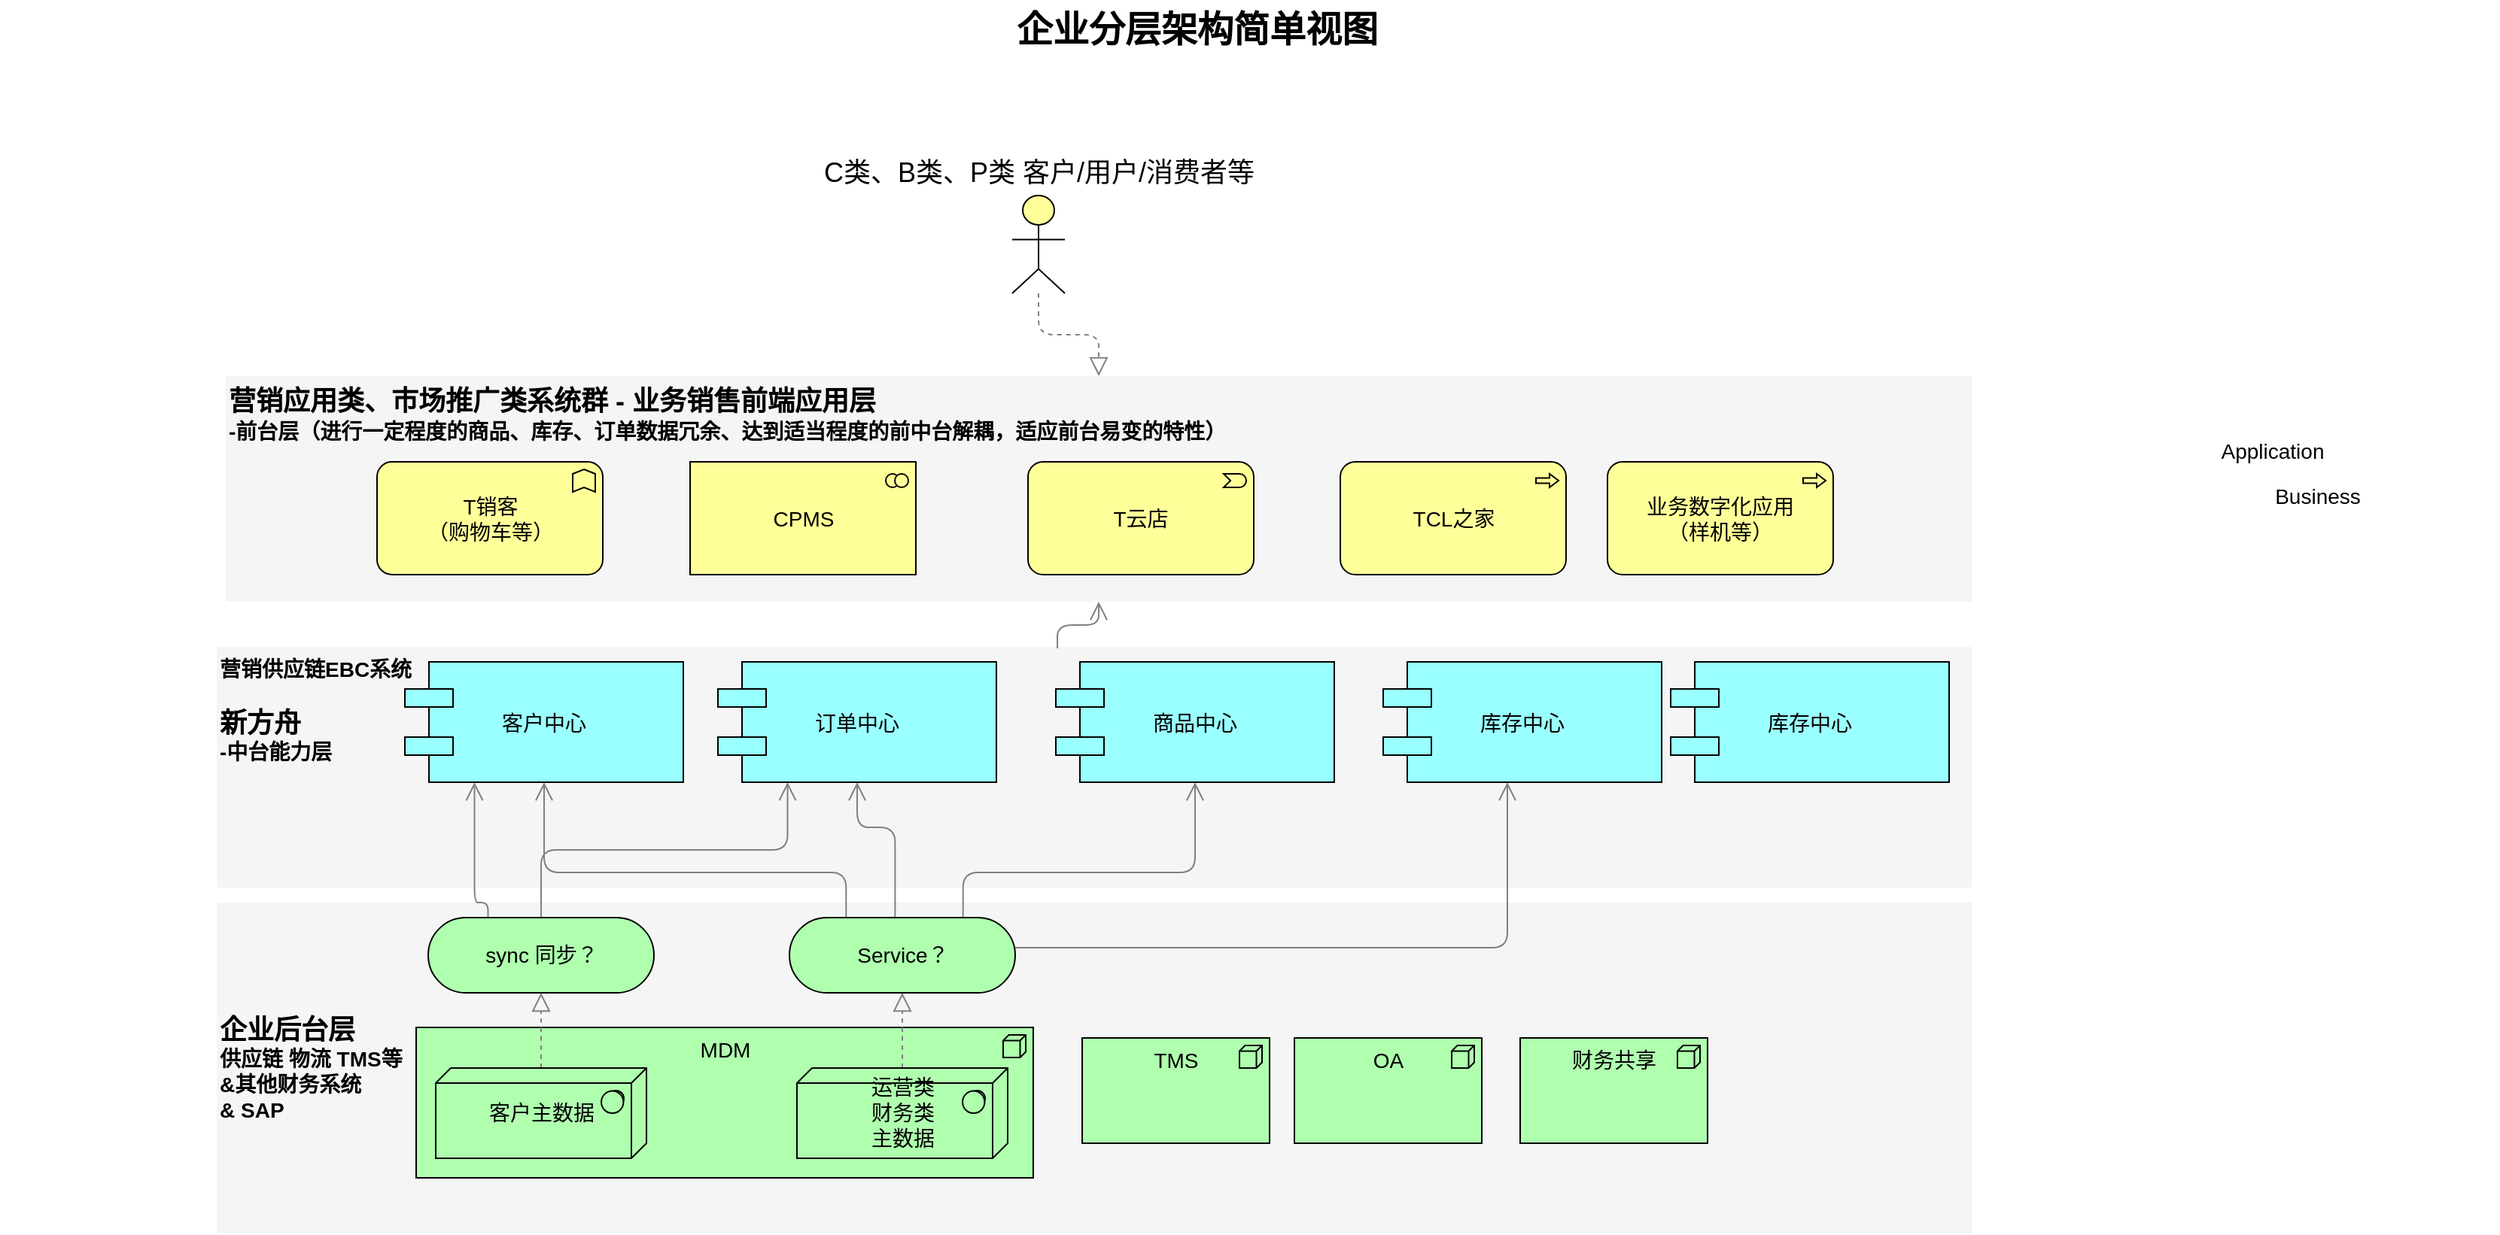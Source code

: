 <mxfile version="16.2.4" type="github">
  <diagram id="6I0OCvxSQrVGMHxT2VVA" name="Page-1">
    <mxGraphModel dx="1422" dy="706" grid="1" gridSize="10" guides="1" tooltips="1" connect="1" arrows="1" fold="1" page="1" pageScale="1" pageWidth="850" pageHeight="1100" math="0" shadow="0">
      <root>
        <mxCell id="0" />
        <mxCell id="1" parent="0" />
        <mxCell id="dKdSaXE48SgPbhcamS2K-30" value="&lt;b&gt;&lt;font style=&quot;font-size: 18px&quot;&gt;企业后台层&lt;/font&gt;&lt;br&gt;供应链 物流 TMS等&lt;br&gt;&amp;amp;其他财务系统&lt;br&gt;&amp;amp; SAP&lt;/b&gt;" style="whiteSpace=wrap;html=1;strokeColor=none;strokeWidth=1;fillColor=#f5f5f5;fontSize=14;align=left;" parent="1" vertex="1">
          <mxGeometry x="194" y="670" width="1166" height="220" as="geometry" />
        </mxCell>
        <mxCell id="dKdSaXE48SgPbhcamS2K-31" value="&lt;b&gt;营销供应链EBC系统&lt;br&gt;&lt;br&gt;&lt;font style=&quot;font-size: 18px&quot;&gt;新方舟&lt;/font&gt;&lt;br&gt;-中台能力层&lt;br&gt;&lt;/b&gt;" style="whiteSpace=wrap;html=1;strokeColor=none;strokeWidth=1;fillColor=#f5f5f5;fontSize=14;align=left;verticalAlign=top;" parent="1" vertex="1">
          <mxGeometry x="194" y="500" width="1166" height="160" as="geometry" />
        </mxCell>
        <mxCell id="dKdSaXE48SgPbhcamS2K-32" value="&lt;b&gt;&lt;font style=&quot;font-size: 18px&quot;&gt;营销应用类、市场推广类系统群 - 业务销售前端应用层&lt;/font&gt;&lt;br&gt;-前台层（进行一定程度的商品、库存、订单数据冗余、达到适当程度的前中台解耦，适应前台易变的特性）&lt;br&gt;&lt;/b&gt;" style="whiteSpace=wrap;html=1;strokeColor=none;strokeWidth=1;fillColor=#f5f5f5;fontSize=14;align=left;verticalAlign=top;" parent="1" vertex="1">
          <mxGeometry x="200" y="320" width="1160" height="150" as="geometry" />
        </mxCell>
        <mxCell id="dKdSaXE48SgPbhcamS2K-33" value="MDM" style="html=1;whiteSpace=wrap;fillColor=#AFFFAF;shape=mxgraph.archimate3.application;appType=node;archiType=square;fontSize=14;verticalAlign=top;" parent="1" vertex="1">
          <mxGeometry x="326.5" y="753" width="410" height="100" as="geometry" />
        </mxCell>
        <mxCell id="dKdSaXE48SgPbhcamS2K-34" style="edgeStyle=elbowEdgeStyle;rounded=1;elbow=vertical;html=1;startSize=10;endArrow=block;endFill=0;endSize=10;jettySize=auto;orthogonalLoop=1;strokeColor=#808080;fontSize=14;dashed=1;" parent="1" source="dKdSaXE48SgPbhcamS2K-35" target="dKdSaXE48SgPbhcamS2K-40" edge="1">
          <mxGeometry relative="1" as="geometry" />
        </mxCell>
        <mxCell id="dKdSaXE48SgPbhcamS2K-35" value="&lt;div&gt;客户主数据&lt;/div&gt;" style="html=1;whiteSpace=wrap;fillColor=#AFFFAF;shape=mxgraph.archimate3.tech;techType=sysSw;fontSize=14;" parent="1" vertex="1">
          <mxGeometry x="339.5" y="780" width="140" height="60" as="geometry" />
        </mxCell>
        <mxCell id="dKdSaXE48SgPbhcamS2K-36" style="edgeStyle=elbowEdgeStyle;rounded=1;elbow=vertical;html=1;startSize=10;endArrow=block;endFill=0;endSize=10;jettySize=auto;orthogonalLoop=1;strokeColor=#808080;fontSize=14;dashed=1;" parent="1" source="dKdSaXE48SgPbhcamS2K-37" target="dKdSaXE48SgPbhcamS2K-45" edge="1">
          <mxGeometry relative="1" as="geometry" />
        </mxCell>
        <mxCell id="dKdSaXE48SgPbhcamS2K-37" value="运营类&lt;br&gt;财务类&lt;br&gt;主数据" style="html=1;whiteSpace=wrap;fillColor=#AFFFAF;shape=mxgraph.archimate3.tech;techType=sysSw;fontSize=14;" parent="1" vertex="1">
          <mxGeometry x="579.5" y="780" width="140" height="60" as="geometry" />
        </mxCell>
        <mxCell id="dKdSaXE48SgPbhcamS2K-38" style="edgeStyle=elbowEdgeStyle;rounded=1;elbow=vertical;html=1;startSize=10;endArrow=open;endFill=0;endSize=10;jettySize=auto;orthogonalLoop=1;strokeColor=#808080;fontSize=14;entryX=0.25;entryY=1;" parent="1" source="dKdSaXE48SgPbhcamS2K-40" target="dKdSaXE48SgPbhcamS2K-49" edge="1">
          <mxGeometry relative="1" as="geometry" />
        </mxCell>
        <mxCell id="dKdSaXE48SgPbhcamS2K-39" style="edgeStyle=elbowEdgeStyle;rounded=1;elbow=vertical;html=1;startSize=10;endArrow=open;endFill=0;endSize=10;jettySize=auto;orthogonalLoop=1;strokeColor=#808080;fontSize=14;entryX=0.25;entryY=1;exitX=0.265;exitY=0.007;exitPerimeter=0;" parent="1" source="dKdSaXE48SgPbhcamS2K-40" target="dKdSaXE48SgPbhcamS2K-47" edge="1">
          <mxGeometry relative="1" as="geometry">
            <Array as="points">
              <mxPoint x="412" y="670" />
            </Array>
          </mxGeometry>
        </mxCell>
        <mxCell id="dKdSaXE48SgPbhcamS2K-40" value="sync 同步？" style="html=1;whiteSpace=wrap;fillColor=#AFFFAF;shape=mxgraph.archimate3.service;fontSize=14;" parent="1" vertex="1">
          <mxGeometry x="334.5" y="680" width="150" height="50" as="geometry" />
        </mxCell>
        <mxCell id="dKdSaXE48SgPbhcamS2K-41" style="edgeStyle=elbowEdgeStyle;rounded=1;elbow=vertical;html=1;startSize=10;endArrow=open;endFill=0;endSize=10;jettySize=auto;orthogonalLoop=1;strokeColor=#808080;fontSize=14;" parent="1" source="dKdSaXE48SgPbhcamS2K-45" edge="1">
          <mxGeometry relative="1" as="geometry">
            <Array as="points">
              <mxPoint x="899" y="700" />
            </Array>
            <mxPoint x="1051.5" y="590" as="targetPoint" />
          </mxGeometry>
        </mxCell>
        <mxCell id="dKdSaXE48SgPbhcamS2K-42" style="edgeStyle=elbowEdgeStyle;rounded=1;elbow=vertical;html=1;startSize=10;endArrow=open;endFill=0;endSize=10;jettySize=auto;orthogonalLoop=1;strokeColor=#808080;fontSize=14;entryX=0.5;entryY=1;exitX=0.769;exitY=0.025;exitPerimeter=0;" parent="1" source="dKdSaXE48SgPbhcamS2K-45" target="dKdSaXE48SgPbhcamS2K-51" edge="1">
          <mxGeometry relative="1" as="geometry">
            <Array as="points">
              <mxPoint x="799" y="650" />
            </Array>
          </mxGeometry>
        </mxCell>
        <mxCell id="dKdSaXE48SgPbhcamS2K-43" style="edgeStyle=elbowEdgeStyle;rounded=1;elbow=vertical;html=1;startSize=10;endArrow=open;endFill=0;endSize=10;jettySize=auto;orthogonalLoop=1;strokeColor=#808080;fontSize=14;entryX=0.5;entryY=1;exitX=0.468;exitY=0.025;exitPerimeter=0;" parent="1" source="dKdSaXE48SgPbhcamS2K-45" target="dKdSaXE48SgPbhcamS2K-49" edge="1">
          <mxGeometry relative="1" as="geometry">
            <Array as="points">
              <mxPoint x="689" y="620" />
            </Array>
          </mxGeometry>
        </mxCell>
        <mxCell id="dKdSaXE48SgPbhcamS2K-44" style="edgeStyle=elbowEdgeStyle;rounded=1;elbow=vertical;html=1;startSize=10;endArrow=open;endFill=0;endSize=10;jettySize=auto;orthogonalLoop=1;strokeColor=#808080;fontSize=14;exitX=0.251;exitY=0.002;exitPerimeter=0;" parent="1" source="dKdSaXE48SgPbhcamS2K-45" target="dKdSaXE48SgPbhcamS2K-47" edge="1">
          <mxGeometry relative="1" as="geometry">
            <Array as="points">
              <mxPoint x="579" y="650" />
            </Array>
          </mxGeometry>
        </mxCell>
        <mxCell id="dKdSaXE48SgPbhcamS2K-45" value="Service？" style="html=1;whiteSpace=wrap;fillColor=#AFFFAF;shape=mxgraph.archimate3.service;fontSize=14;" parent="1" vertex="1">
          <mxGeometry x="574.5" y="680" width="150" height="50" as="geometry" />
        </mxCell>
        <mxCell id="dKdSaXE48SgPbhcamS2K-46" style="edgeStyle=elbowEdgeStyle;rounded=1;elbow=vertical;html=1;startSize=10;endArrow=open;endFill=0;endSize=10;jettySize=auto;orthogonalLoop=1;strokeColor=#808080;fontSize=14;entryX=0.5;entryY=1;entryDx=0;entryDy=0;exitX=0.479;exitY=0.006;exitDx=0;exitDy=0;exitPerimeter=0;" parent="1" source="dKdSaXE48SgPbhcamS2K-31" target="dKdSaXE48SgPbhcamS2K-32" edge="1">
          <mxGeometry relative="1" as="geometry" />
        </mxCell>
        <mxCell id="dKdSaXE48SgPbhcamS2K-47" value="客户中心" style="shape=component;align=center;fillColor=#99ffff;gradientColor=none;fontSize=14;" parent="1" vertex="1">
          <mxGeometry x="319" y="510" width="185" height="80" as="geometry" />
        </mxCell>
        <mxCell id="dKdSaXE48SgPbhcamS2K-49" value="订单中心" style="shape=component;align=center;fillColor=#99ffff;gradientColor=none;fontSize=14;" parent="1" vertex="1">
          <mxGeometry x="527" y="510" width="185" height="80" as="geometry" />
        </mxCell>
        <mxCell id="dKdSaXE48SgPbhcamS2K-51" value="商品中心" style="shape=component;align=center;fillColor=#99ffff;gradientColor=none;fontSize=14;" parent="1" vertex="1">
          <mxGeometry x="751.5" y="510" width="185" height="80" as="geometry" />
        </mxCell>
        <mxCell id="dKdSaXE48SgPbhcamS2K-53" value="库存中心" style="shape=component;align=center;fillColor=#99ffff;gradientColor=none;fontSize=14;" parent="1" vertex="1">
          <mxGeometry x="969" y="510" width="185" height="80" as="geometry" />
        </mxCell>
        <mxCell id="dKdSaXE48SgPbhcamS2K-54" value="T销客&lt;br&gt;（购物车等）" style="html=1;whiteSpace=wrap;fillColor=#ffff99;shape=mxgraph.archimate3.application;appType=func;archiType=rounded;fontSize=14;" parent="1" vertex="1">
          <mxGeometry x="300.5" y="377" width="150" height="75" as="geometry" />
        </mxCell>
        <mxCell id="dKdSaXE48SgPbhcamS2K-55" value="CPMS" style="html=1;whiteSpace=wrap;fillColor=#ffff99;shape=mxgraph.archimate3.application;appType=collab;archiType=square;fontSize=14;" parent="1" vertex="1">
          <mxGeometry x="508.5" y="377" width="150" height="75" as="geometry" />
        </mxCell>
        <mxCell id="dKdSaXE48SgPbhcamS2K-56" value="T云店" style="html=1;whiteSpace=wrap;fillColor=#ffff99;shape=mxgraph.archimate3.application;appType=event;archiType=rounded;fontSize=14;" parent="1" vertex="1">
          <mxGeometry x="733" y="377" width="150" height="75" as="geometry" />
        </mxCell>
        <mxCell id="dKdSaXE48SgPbhcamS2K-57" value="TCL之家" style="html=1;whiteSpace=wrap;fillColor=#ffff99;shape=mxgraph.archimate3.application;appType=proc;archiType=rounded;fontSize=14;" parent="1" vertex="1">
          <mxGeometry x="940.5" y="377" width="150" height="75" as="geometry" />
        </mxCell>
        <mxCell id="dKdSaXE48SgPbhcamS2K-59" value="Application" style="text;html=1;strokeColor=none;fillColor=none;align=center;verticalAlign=middle;whiteSpace=wrap;fontSize=14;" parent="1" vertex="1">
          <mxGeometry x="1440" y="360" width="240" height="20" as="geometry" />
        </mxCell>
        <mxCell id="dKdSaXE48SgPbhcamS2K-60" value="Business" style="text;html=1;strokeColor=none;fillColor=none;align=center;verticalAlign=middle;whiteSpace=wrap;fontSize=14;" parent="1" vertex="1">
          <mxGeometry x="1470" y="390" width="240" height="20" as="geometry" />
        </mxCell>
        <mxCell id="dKdSaXE48SgPbhcamS2K-61" style="edgeStyle=elbowEdgeStyle;rounded=1;elbow=vertical;html=1;dashed=1;startSize=10;endArrow=block;endFill=0;endSize=10;jettySize=auto;orthogonalLoop=1;strokeColor=#808080;fontSize=14;entryX=0.5;entryY=0;entryDx=0;entryDy=0;" parent="1" source="dKdSaXE48SgPbhcamS2K-62" target="dKdSaXE48SgPbhcamS2K-32" edge="1">
          <mxGeometry relative="1" as="geometry" />
        </mxCell>
        <mxCell id="dKdSaXE48SgPbhcamS2K-62" value="" style="html=1;whiteSpace=wrap;fillColor=#ffff99;shape=mxgraph.archimate3.actor;fontSize=14;" parent="1" vertex="1">
          <mxGeometry x="722.5" y="200" width="35" height="65" as="geometry" />
        </mxCell>
        <mxCell id="dKdSaXE48SgPbhcamS2K-63" value="企业分层架构简单视图" style="text;strokeColor=none;fillColor=none;html=1;fontSize=24;fontStyle=1;verticalAlign=middle;align=center;" parent="1" vertex="1">
          <mxGeometry x="50" y="70" width="1590" height="40" as="geometry" />
        </mxCell>
        <mxCell id="snGAhfNHHDM_bSrnh7CA-1" value="C类、B类、P类 客户/用户/消费者等" style="text;html=1;strokeColor=none;fillColor=none;align=center;verticalAlign=middle;whiteSpace=wrap;rounded=0;fontSize=18;" vertex="1" parent="1">
          <mxGeometry x="593.75" y="170" width="292.5" height="30" as="geometry" />
        </mxCell>
        <mxCell id="snGAhfNHHDM_bSrnh7CA-2" value="业务数字化应用&lt;br&gt;（样机等）" style="html=1;whiteSpace=wrap;fillColor=#ffff99;shape=mxgraph.archimate3.application;appType=proc;archiType=rounded;fontSize=14;" vertex="1" parent="1">
          <mxGeometry x="1118" y="377" width="150" height="75" as="geometry" />
        </mxCell>
        <mxCell id="snGAhfNHHDM_bSrnh7CA-3" value="TMS" style="html=1;whiteSpace=wrap;fillColor=#AFFFAF;shape=mxgraph.archimate3.application;appType=node;archiType=square;fontSize=14;verticalAlign=top;" vertex="1" parent="1">
          <mxGeometry x="769" y="760" width="124.5" height="70" as="geometry" />
        </mxCell>
        <mxCell id="snGAhfNHHDM_bSrnh7CA-4" value="OA" style="html=1;whiteSpace=wrap;fillColor=#AFFFAF;shape=mxgraph.archimate3.application;appType=node;archiType=square;fontSize=14;verticalAlign=top;" vertex="1" parent="1">
          <mxGeometry x="910" y="760" width="124.5" height="70" as="geometry" />
        </mxCell>
        <mxCell id="snGAhfNHHDM_bSrnh7CA-5" value="财务共享" style="html=1;whiteSpace=wrap;fillColor=#AFFFAF;shape=mxgraph.archimate3.application;appType=node;archiType=square;fontSize=14;verticalAlign=top;" vertex="1" parent="1">
          <mxGeometry x="1060" y="760" width="124.5" height="70" as="geometry" />
        </mxCell>
        <mxCell id="snGAhfNHHDM_bSrnh7CA-6" value="库存中心" style="shape=component;align=center;fillColor=#99ffff;gradientColor=none;fontSize=14;" vertex="1" parent="1">
          <mxGeometry x="1160" y="510" width="185" height="80" as="geometry" />
        </mxCell>
      </root>
    </mxGraphModel>
  </diagram>
</mxfile>
